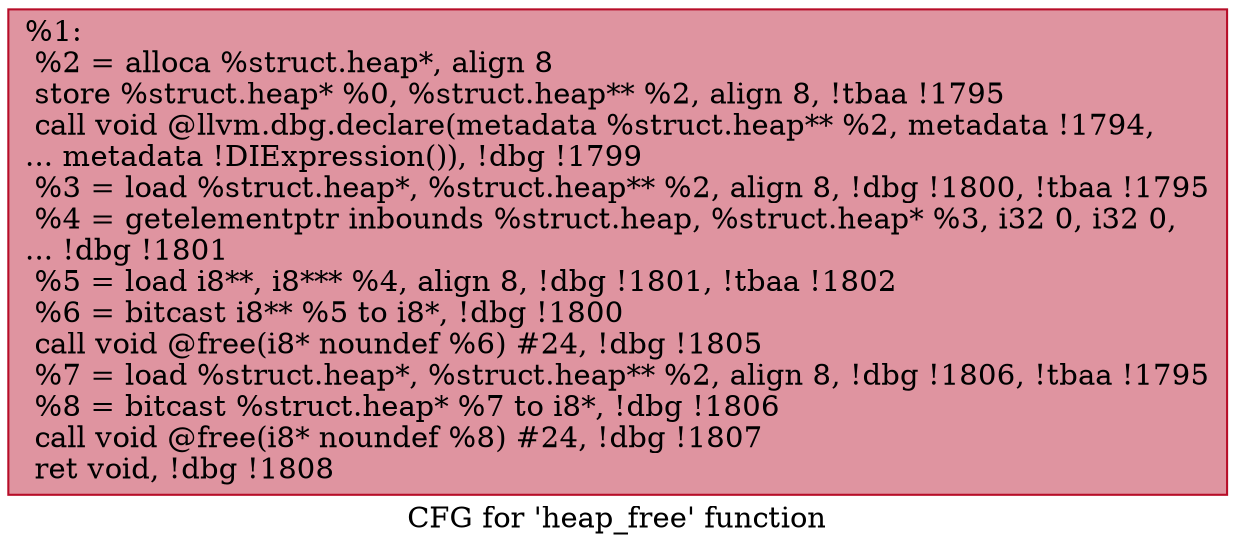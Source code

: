 digraph "CFG for 'heap_free' function" {
	label="CFG for 'heap_free' function";

	Node0x25c4170 [shape=record,color="#b70d28ff", style=filled, fillcolor="#b70d2870",label="{%1:\l  %2 = alloca %struct.heap*, align 8\l  store %struct.heap* %0, %struct.heap** %2, align 8, !tbaa !1795\l  call void @llvm.dbg.declare(metadata %struct.heap** %2, metadata !1794,\l... metadata !DIExpression()), !dbg !1799\l  %3 = load %struct.heap*, %struct.heap** %2, align 8, !dbg !1800, !tbaa !1795\l  %4 = getelementptr inbounds %struct.heap, %struct.heap* %3, i32 0, i32 0,\l... !dbg !1801\l  %5 = load i8**, i8*** %4, align 8, !dbg !1801, !tbaa !1802\l  %6 = bitcast i8** %5 to i8*, !dbg !1800\l  call void @free(i8* noundef %6) #24, !dbg !1805\l  %7 = load %struct.heap*, %struct.heap** %2, align 8, !dbg !1806, !tbaa !1795\l  %8 = bitcast %struct.heap* %7 to i8*, !dbg !1806\l  call void @free(i8* noundef %8) #24, !dbg !1807\l  ret void, !dbg !1808\l}"];
}

